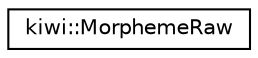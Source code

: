 digraph "Graphical Class Hierarchy"
{
 // LATEX_PDF_SIZE
  edge [fontname="Helvetica",fontsize="10",labelfontname="Helvetica",labelfontsize="10"];
  node [fontname="Helvetica",fontsize="10",shape=record];
  rankdir="LR";
  Node0 [label="kiwi::MorphemeRaw",height=0.2,width=0.4,color="black", fillcolor="white", style="filled",URL="$structkiwi_1_1MorphemeRaw.html",tooltip="형태소에 관한 모든 정보를 담는 구조체의 템플릿"];
}
